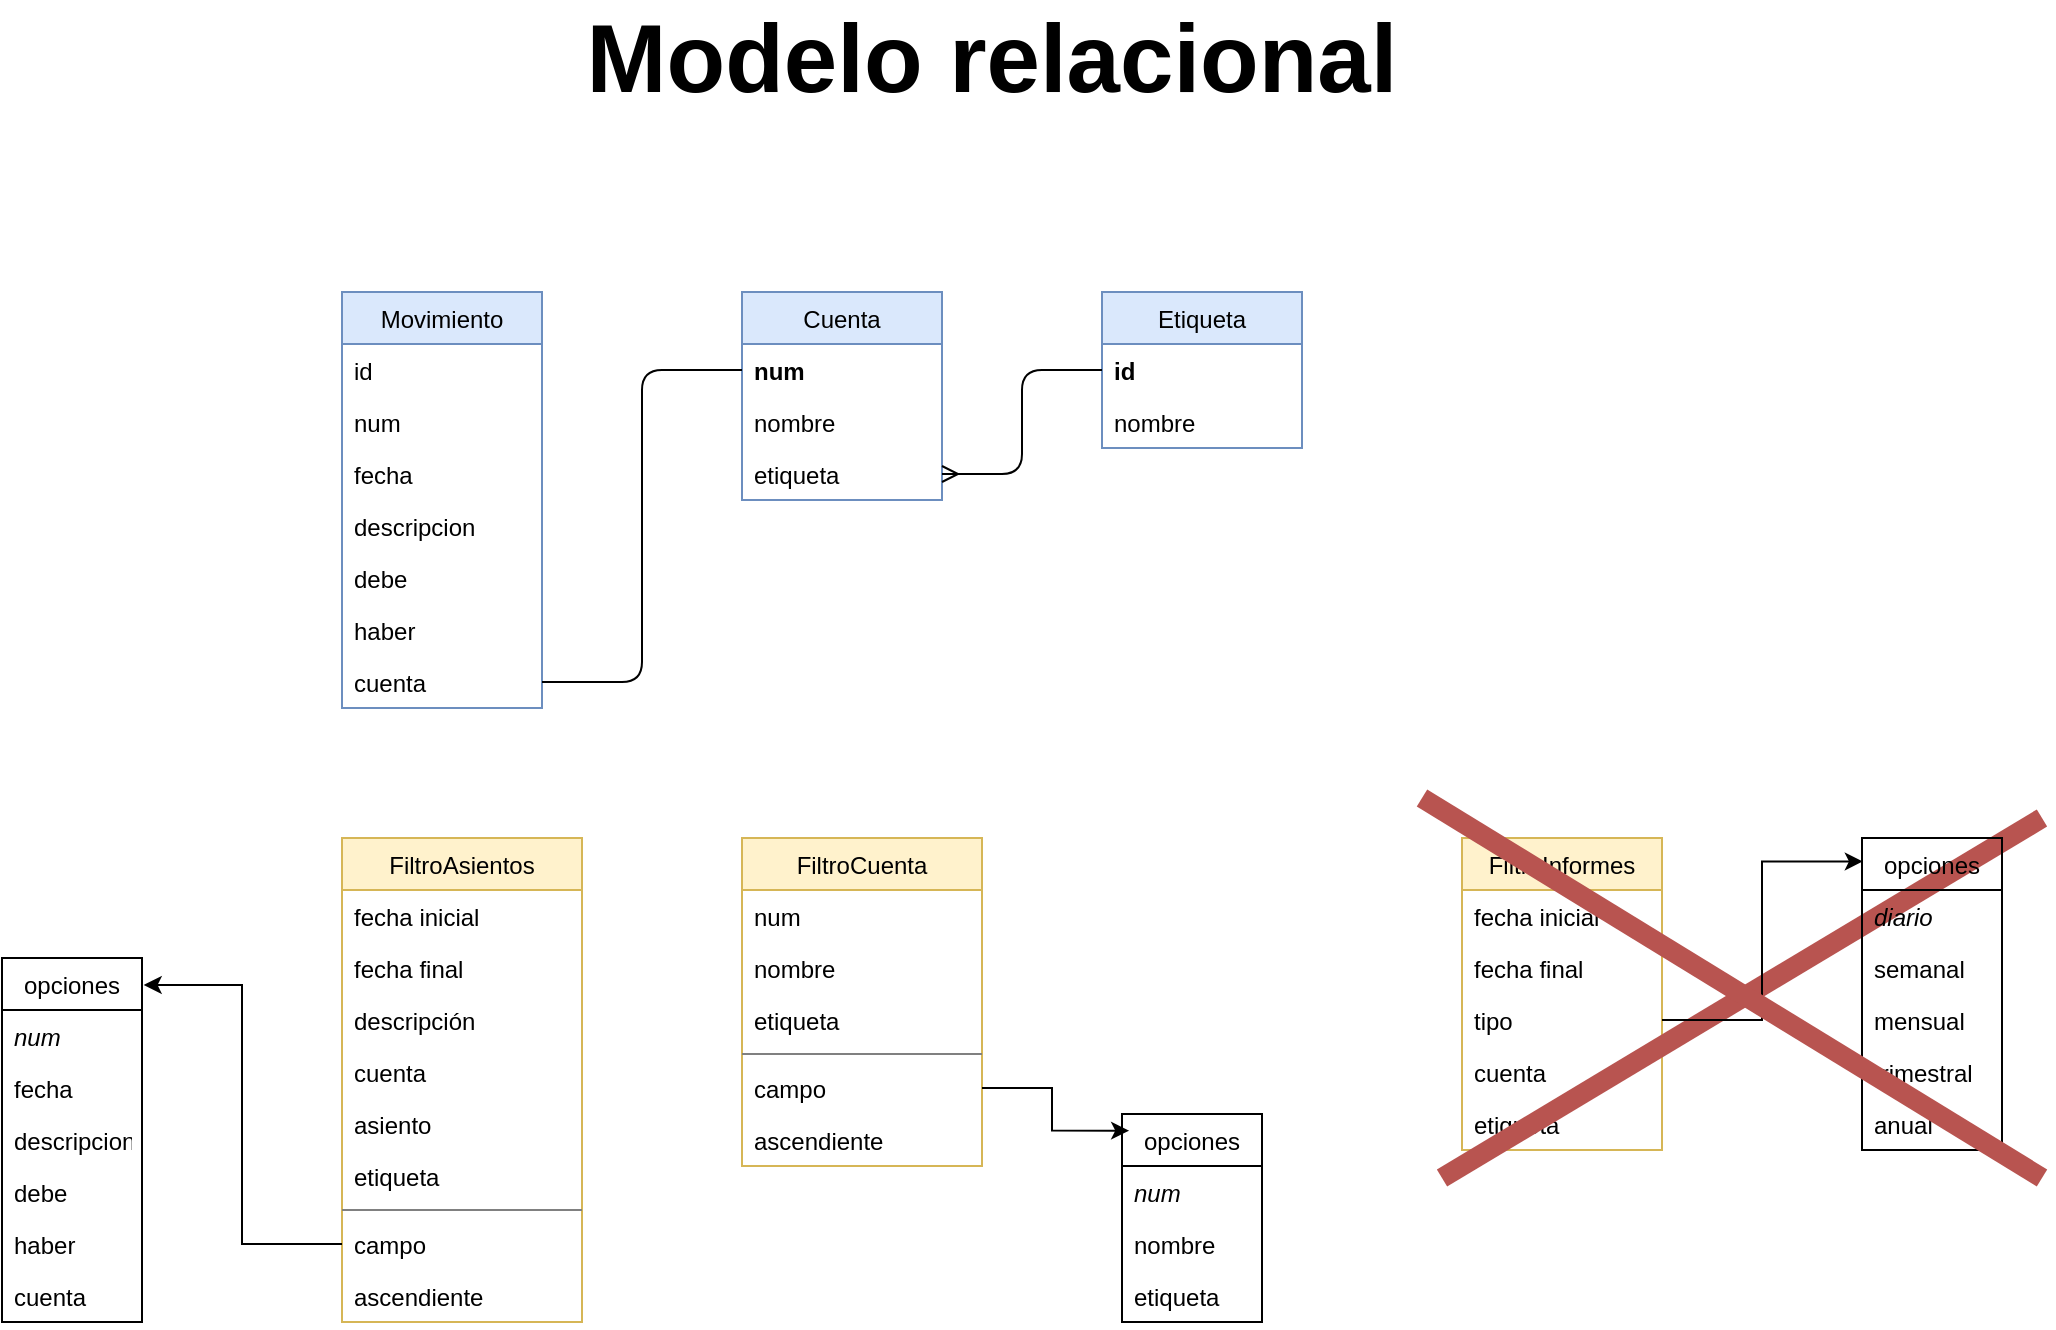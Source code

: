 <mxfile version="14.5.1" type="device"><diagram id="yINBOTNCqZc7fji032DL" name="modelos"><mxGraphModel dx="1443" dy="0" grid="1" gridSize="10" guides="1" tooltips="1" connect="1" arrows="1" fold="1" page="1" pageScale="1" pageWidth="1169" pageHeight="827" math="0" shadow="0"><root><mxCell id="0"/><mxCell id="1" parent="0"/><mxCell id="tcz2308lQxcO3o2X6OYq-7" value="FiltroInformes" style="swimlane;fontStyle=0;childLayout=stackLayout;horizontal=1;startSize=26;fillColor=#fff2cc;horizontalStack=0;resizeParent=1;resizeParentMax=0;resizeLast=0;collapsible=1;marginBottom=0;strokeColor=#d6b656;" parent="1" vertex="1"><mxGeometry x="820" y="1280" width="100" height="156" as="geometry"/></mxCell><mxCell id="tcz2308lQxcO3o2X6OYq-8" value="fecha inicial" style="text;strokeColor=none;fillColor=none;align=left;verticalAlign=top;spacingLeft=4;spacingRight=4;overflow=hidden;rotatable=0;points=[[0,0.5],[1,0.5]];portConstraint=eastwest;" parent="tcz2308lQxcO3o2X6OYq-7" vertex="1"><mxGeometry y="26" width="100" height="26" as="geometry"/></mxCell><mxCell id="tcz2308lQxcO3o2X6OYq-9" value="fecha final" style="text;strokeColor=none;fillColor=none;align=left;verticalAlign=top;spacingLeft=4;spacingRight=4;overflow=hidden;rotatable=0;points=[[0,0.5],[1,0.5]];portConstraint=eastwest;" parent="tcz2308lQxcO3o2X6OYq-7" vertex="1"><mxGeometry y="52" width="100" height="26" as="geometry"/></mxCell><mxCell id="tcz2308lQxcO3o2X6OYq-10" value="tipo" style="text;strokeColor=none;fillColor=none;align=left;verticalAlign=top;spacingLeft=4;spacingRight=4;overflow=hidden;rotatable=0;points=[[0,0.5],[1,0.5]];portConstraint=eastwest;" parent="tcz2308lQxcO3o2X6OYq-7" vertex="1"><mxGeometry y="78" width="100" height="26" as="geometry"/></mxCell><mxCell id="tcz2308lQxcO3o2X6OYq-19" value="cuenta" style="text;strokeColor=none;fillColor=none;align=left;verticalAlign=top;spacingLeft=4;spacingRight=4;overflow=hidden;rotatable=0;points=[[0,0.5],[1,0.5]];portConstraint=eastwest;" parent="tcz2308lQxcO3o2X6OYq-7" vertex="1"><mxGeometry y="104" width="100" height="26" as="geometry"/></mxCell><mxCell id="tcz2308lQxcO3o2X6OYq-20" value="etiqueta" style="text;strokeColor=none;fillColor=none;align=left;verticalAlign=top;spacingLeft=4;spacingRight=4;overflow=hidden;rotatable=0;points=[[0,0.5],[1,0.5]];portConstraint=eastwest;" parent="tcz2308lQxcO3o2X6OYq-7" vertex="1"><mxGeometry y="130" width="100" height="26" as="geometry"/></mxCell><mxCell id="WZ7ce8RDu7rcvWcWjPwQ-1" value="" style="endArrow=none;html=1;strokeWidth=10;fillColor=#f8cecc;strokeColor=#b85450;" edge="1" parent="tcz2308lQxcO3o2X6OYq-7"><mxGeometry width="50" height="50" relative="1" as="geometry"><mxPoint x="-10" y="170" as="sourcePoint"/><mxPoint x="290" y="-10" as="targetPoint"/></mxGeometry></mxCell><mxCell id="tcz2308lQxcO3o2X6OYq-12" value="opciones" style="swimlane;fontStyle=0;childLayout=stackLayout;horizontal=1;startSize=26;fillColor=none;horizontalStack=0;resizeParent=1;resizeParentMax=0;resizeLast=0;collapsible=1;marginBottom=0;" parent="1" vertex="1"><mxGeometry x="1020" y="1280" width="70" height="156" as="geometry"><mxRectangle x="990" y="1241" width="80" height="26" as="alternateBounds"/></mxGeometry></mxCell><mxCell id="tcz2308lQxcO3o2X6OYq-13" value="diario" style="text;strokeColor=none;fillColor=none;align=left;verticalAlign=top;spacingLeft=4;spacingRight=4;overflow=hidden;rotatable=0;points=[[0,0.5],[1,0.5]];portConstraint=eastwest;fontStyle=2" parent="tcz2308lQxcO3o2X6OYq-12" vertex="1"><mxGeometry y="26" width="70" height="26" as="geometry"/></mxCell><mxCell id="tcz2308lQxcO3o2X6OYq-14" value="semanal" style="text;strokeColor=none;fillColor=none;align=left;verticalAlign=top;spacingLeft=4;spacingRight=4;overflow=hidden;rotatable=0;points=[[0,0.5],[1,0.5]];portConstraint=eastwest;" parent="tcz2308lQxcO3o2X6OYq-12" vertex="1"><mxGeometry y="52" width="70" height="26" as="geometry"/></mxCell><mxCell id="tcz2308lQxcO3o2X6OYq-15" value="mensual" style="text;strokeColor=none;fillColor=none;align=left;verticalAlign=top;spacingLeft=4;spacingRight=4;overflow=hidden;rotatable=0;points=[[0,0.5],[1,0.5]];portConstraint=eastwest;" parent="tcz2308lQxcO3o2X6OYq-12" vertex="1"><mxGeometry y="78" width="70" height="26" as="geometry"/></mxCell><mxCell id="tcz2308lQxcO3o2X6OYq-16" value="trimestral" style="text;strokeColor=none;fillColor=none;align=left;verticalAlign=top;spacingLeft=4;spacingRight=4;overflow=hidden;rotatable=0;points=[[0,0.5],[1,0.5]];portConstraint=eastwest;" parent="tcz2308lQxcO3o2X6OYq-12" vertex="1"><mxGeometry y="104" width="70" height="26" as="geometry"/></mxCell><mxCell id="tcz2308lQxcO3o2X6OYq-17" value="anual" style="text;strokeColor=none;fillColor=none;align=left;verticalAlign=top;spacingLeft=4;spacingRight=4;overflow=hidden;rotatable=0;points=[[0,0.5],[1,0.5]];portConstraint=eastwest;" parent="tcz2308lQxcO3o2X6OYq-12" vertex="1"><mxGeometry y="130" width="70" height="26" as="geometry"/></mxCell><mxCell id="tcz2308lQxcO3o2X6OYq-18" style="edgeStyle=orthogonalEdgeStyle;rounded=0;orthogonalLoop=1;jettySize=auto;html=1;exitX=1;exitY=0.5;exitDx=0;exitDy=0;entryX=0.006;entryY=0.075;entryDx=0;entryDy=0;entryPerimeter=0;" parent="1" source="tcz2308lQxcO3o2X6OYq-10" target="tcz2308lQxcO3o2X6OYq-12" edge="1"><mxGeometry relative="1" as="geometry"/></mxCell><mxCell id="tcz2308lQxcO3o2X6OYq-21" value="FiltroAsientos" style="swimlane;fontStyle=0;childLayout=stackLayout;horizontal=1;startSize=26;fillColor=#fff2cc;horizontalStack=0;resizeParent=1;resizeParentMax=0;resizeLast=0;collapsible=1;marginBottom=0;strokeColor=#d6b656;" parent="1" vertex="1"><mxGeometry x="260" y="1280" width="120" height="242" as="geometry"/></mxCell><mxCell id="tcz2308lQxcO3o2X6OYq-22" value="fecha inicial" style="text;strokeColor=none;fillColor=none;align=left;verticalAlign=top;spacingLeft=4;spacingRight=4;overflow=hidden;rotatable=0;points=[[0,0.5],[1,0.5]];portConstraint=eastwest;" parent="tcz2308lQxcO3o2X6OYq-21" vertex="1"><mxGeometry y="26" width="120" height="26" as="geometry"/></mxCell><mxCell id="tcz2308lQxcO3o2X6OYq-23" value="fecha final" style="text;strokeColor=none;fillColor=none;align=left;verticalAlign=top;spacingLeft=4;spacingRight=4;overflow=hidden;rotatable=0;points=[[0,0.5],[1,0.5]];portConstraint=eastwest;" parent="tcz2308lQxcO3o2X6OYq-21" vertex="1"><mxGeometry y="52" width="120" height="26" as="geometry"/></mxCell><mxCell id="tcz2308lQxcO3o2X6OYq-24" value="descripción" style="text;strokeColor=none;fillColor=none;align=left;verticalAlign=top;spacingLeft=4;spacingRight=4;overflow=hidden;rotatable=0;points=[[0,0.5],[1,0.5]];portConstraint=eastwest;" parent="tcz2308lQxcO3o2X6OYq-21" vertex="1"><mxGeometry y="78" width="120" height="26" as="geometry"/></mxCell><mxCell id="tcz2308lQxcO3o2X6OYq-45" value="cuenta" style="text;strokeColor=none;fillColor=none;align=left;verticalAlign=top;spacingLeft=4;spacingRight=4;overflow=hidden;rotatable=0;points=[[0,0.5],[1,0.5]];portConstraint=eastwest;" parent="tcz2308lQxcO3o2X6OYq-21" vertex="1"><mxGeometry y="104" width="120" height="26" as="geometry"/></mxCell><mxCell id="tcz2308lQxcO3o2X6OYq-46" value="asiento" style="text;strokeColor=none;fillColor=none;align=left;verticalAlign=top;spacingLeft=4;spacingRight=4;overflow=hidden;rotatable=0;points=[[0,0.5],[1,0.5]];portConstraint=eastwest;" parent="tcz2308lQxcO3o2X6OYq-21" vertex="1"><mxGeometry y="130" width="120" height="26" as="geometry"/></mxCell><mxCell id="KefF7Yoh5RCBu5ZdcXFa-29" value="etiqueta" style="text;strokeColor=none;fillColor=none;align=left;verticalAlign=top;spacingLeft=4;spacingRight=4;overflow=hidden;rotatable=0;points=[[0,0.5],[1,0.5]];portConstraint=eastwest;" parent="tcz2308lQxcO3o2X6OYq-21" vertex="1"><mxGeometry y="156" width="120" height="26" as="geometry"/></mxCell><mxCell id="tcz2308lQxcO3o2X6OYq-75" value="" style="line;strokeWidth=1;fillColor=none;align=left;verticalAlign=middle;spacingTop=-1;spacingLeft=3;spacingRight=3;rotatable=0;labelPosition=right;points=[];portConstraint=eastwest;strokeColor=#808080;" parent="tcz2308lQxcO3o2X6OYq-21" vertex="1"><mxGeometry y="182" width="120" height="8" as="geometry"/></mxCell><mxCell id="tcz2308lQxcO3o2X6OYq-26" value="campo" style="text;strokeColor=none;fillColor=none;align=left;verticalAlign=top;spacingLeft=4;spacingRight=4;overflow=hidden;rotatable=0;points=[[0,0.5],[1,0.5]];portConstraint=eastwest;" parent="tcz2308lQxcO3o2X6OYq-21" vertex="1"><mxGeometry y="190" width="120" height="26" as="geometry"/></mxCell><mxCell id="tcz2308lQxcO3o2X6OYq-25" value="ascendiente" style="text;strokeColor=none;fillColor=none;align=left;verticalAlign=top;spacingLeft=4;spacingRight=4;overflow=hidden;rotatable=0;points=[[0,0.5],[1,0.5]];portConstraint=eastwest;" parent="tcz2308lQxcO3o2X6OYq-21" vertex="1"><mxGeometry y="216" width="120" height="26" as="geometry"/></mxCell><mxCell id="tcz2308lQxcO3o2X6OYq-27" value="FiltroCuenta" style="swimlane;fontStyle=0;childLayout=stackLayout;horizontal=1;startSize=26;fillColor=#fff2cc;horizontalStack=0;resizeParent=1;resizeParentMax=0;resizeLast=0;collapsible=1;marginBottom=0;strokeColor=#d6b656;" parent="1" vertex="1"><mxGeometry x="460" y="1280" width="120" height="164" as="geometry"/></mxCell><mxCell id="tcz2308lQxcO3o2X6OYq-28" value="num" style="text;strokeColor=none;fillColor=none;align=left;verticalAlign=top;spacingLeft=4;spacingRight=4;overflow=hidden;rotatable=0;points=[[0,0.5],[1,0.5]];portConstraint=eastwest;" parent="tcz2308lQxcO3o2X6OYq-27" vertex="1"><mxGeometry y="26" width="120" height="26" as="geometry"/></mxCell><mxCell id="tcz2308lQxcO3o2X6OYq-29" value="nombre" style="text;strokeColor=none;fillColor=none;align=left;verticalAlign=top;spacingLeft=4;spacingRight=4;overflow=hidden;rotatable=0;points=[[0,0.5],[1,0.5]];portConstraint=eastwest;" parent="tcz2308lQxcO3o2X6OYq-27" vertex="1"><mxGeometry y="52" width="120" height="26" as="geometry"/></mxCell><mxCell id="tcz2308lQxcO3o2X6OYq-86" value="etiqueta" style="text;strokeColor=none;fillColor=none;align=left;verticalAlign=top;spacingLeft=4;spacingRight=4;overflow=hidden;rotatable=0;points=[[0,0.5],[1,0.5]];portConstraint=eastwest;" parent="tcz2308lQxcO3o2X6OYq-27" vertex="1"><mxGeometry y="78" width="120" height="26" as="geometry"/></mxCell><mxCell id="tcz2308lQxcO3o2X6OYq-74" value="" style="line;strokeWidth=1;fillColor=none;align=left;verticalAlign=middle;spacingTop=-1;spacingLeft=3;spacingRight=3;rotatable=0;labelPosition=right;points=[];portConstraint=eastwest;strokeColor=#808080;" parent="tcz2308lQxcO3o2X6OYq-27" vertex="1"><mxGeometry y="104" width="120" height="8" as="geometry"/></mxCell><mxCell id="tcz2308lQxcO3o2X6OYq-32" value="campo" style="text;strokeColor=none;fillColor=none;align=left;verticalAlign=top;spacingLeft=4;spacingRight=4;overflow=hidden;rotatable=0;points=[[0,0.5],[1,0.5]];portConstraint=eastwest;" parent="tcz2308lQxcO3o2X6OYq-27" vertex="1"><mxGeometry y="112" width="120" height="26" as="geometry"/></mxCell><mxCell id="tcz2308lQxcO3o2X6OYq-31" value="ascendiente" style="text;strokeColor=none;fillColor=none;align=left;verticalAlign=top;spacingLeft=4;spacingRight=4;overflow=hidden;rotatable=0;points=[[0,0.5],[1,0.5]];portConstraint=eastwest;" parent="tcz2308lQxcO3o2X6OYq-27" vertex="1"><mxGeometry y="138" width="120" height="26" as="geometry"/></mxCell><mxCell id="tcz2308lQxcO3o2X6OYq-48" value="Movimiento" style="swimlane;fontStyle=0;childLayout=stackLayout;horizontal=1;startSize=26;fillColor=#dae8fc;horizontalStack=0;resizeParent=1;resizeParentMax=0;resizeLast=0;collapsible=1;marginBottom=0;strokeColor=#6c8ebf;" parent="1" vertex="1"><mxGeometry x="260" y="1007" width="100" height="208" as="geometry"/></mxCell><mxCell id="tcz2308lQxcO3o2X6OYq-85" value="id" style="text;strokeColor=none;fillColor=none;align=left;verticalAlign=top;spacingLeft=4;spacingRight=4;overflow=hidden;rotatable=0;points=[[0,0.5],[1,0.5]];portConstraint=eastwest;fontStyle=0" parent="tcz2308lQxcO3o2X6OYq-48" vertex="1"><mxGeometry y="26" width="100" height="26" as="geometry"/></mxCell><mxCell id="tcz2308lQxcO3o2X6OYq-49" value="num" style="text;strokeColor=none;fillColor=none;align=left;verticalAlign=top;spacingLeft=4;spacingRight=4;overflow=hidden;rotatable=0;points=[[0,0.5],[1,0.5]];portConstraint=eastwest;fontStyle=0" parent="tcz2308lQxcO3o2X6OYq-48" vertex="1"><mxGeometry y="52" width="100" height="26" as="geometry"/></mxCell><mxCell id="tcz2308lQxcO3o2X6OYq-60" value="fecha" style="text;strokeColor=none;fillColor=none;align=left;verticalAlign=top;spacingLeft=4;spacingRight=4;overflow=hidden;rotatable=0;points=[[0,0.5],[1,0.5]];portConstraint=eastwest;" parent="tcz2308lQxcO3o2X6OYq-48" vertex="1"><mxGeometry y="78" width="100" height="26" as="geometry"/></mxCell><mxCell id="tcz2308lQxcO3o2X6OYq-50" value="descripcion" style="text;strokeColor=none;fillColor=none;align=left;verticalAlign=top;spacingLeft=4;spacingRight=4;overflow=hidden;rotatable=0;points=[[0,0.5],[1,0.5]];portConstraint=eastwest;" parent="tcz2308lQxcO3o2X6OYq-48" vertex="1"><mxGeometry y="104" width="100" height="26" as="geometry"/></mxCell><mxCell id="tcz2308lQxcO3o2X6OYq-51" value="debe" style="text;strokeColor=none;fillColor=none;align=left;verticalAlign=top;spacingLeft=4;spacingRight=4;overflow=hidden;rotatable=0;points=[[0,0.5],[1,0.5]];portConstraint=eastwest;" parent="tcz2308lQxcO3o2X6OYq-48" vertex="1"><mxGeometry y="130" width="100" height="26" as="geometry"/></mxCell><mxCell id="tcz2308lQxcO3o2X6OYq-52" value="haber" style="text;strokeColor=none;fillColor=none;align=left;verticalAlign=top;spacingLeft=4;spacingRight=4;overflow=hidden;rotatable=0;points=[[0,0.5],[1,0.5]];portConstraint=eastwest;" parent="tcz2308lQxcO3o2X6OYq-48" vertex="1"><mxGeometry y="156" width="100" height="26" as="geometry"/></mxCell><mxCell id="tcz2308lQxcO3o2X6OYq-53" value="cuenta" style="text;strokeColor=none;fillColor=none;align=left;verticalAlign=top;spacingLeft=4;spacingRight=4;overflow=hidden;rotatable=0;points=[[0,0.5],[1,0.5]];portConstraint=eastwest;" parent="tcz2308lQxcO3o2X6OYq-48" vertex="1"><mxGeometry y="182" width="100" height="26" as="geometry"/></mxCell><mxCell id="tcz2308lQxcO3o2X6OYq-54" value="Cuenta" style="swimlane;fontStyle=0;childLayout=stackLayout;horizontal=1;startSize=26;fillColor=#dae8fc;horizontalStack=0;resizeParent=1;resizeParentMax=0;resizeLast=0;collapsible=1;marginBottom=0;strokeColor=#6c8ebf;" parent="1" vertex="1"><mxGeometry x="460" y="1007" width="100" height="104" as="geometry"/></mxCell><mxCell id="tcz2308lQxcO3o2X6OYq-55" value="num" style="text;strokeColor=none;fillColor=none;align=left;verticalAlign=top;spacingLeft=4;spacingRight=4;overflow=hidden;rotatable=0;points=[[0,0.5],[1,0.5]];portConstraint=eastwest;fontStyle=1" parent="tcz2308lQxcO3o2X6OYq-54" vertex="1"><mxGeometry y="26" width="100" height="26" as="geometry"/></mxCell><mxCell id="tcz2308lQxcO3o2X6OYq-56" value="nombre" style="text;strokeColor=none;fillColor=none;align=left;verticalAlign=top;spacingLeft=4;spacingRight=4;overflow=hidden;rotatable=0;points=[[0,0.5],[1,0.5]];portConstraint=eastwest;" parent="tcz2308lQxcO3o2X6OYq-54" vertex="1"><mxGeometry y="52" width="100" height="26" as="geometry"/></mxCell><mxCell id="tcz2308lQxcO3o2X6OYq-61" value="etiqueta" style="text;strokeColor=none;fillColor=none;align=left;verticalAlign=top;spacingLeft=4;spacingRight=4;overflow=hidden;rotatable=0;points=[[0,0.5],[1,0.5]];portConstraint=eastwest;" parent="tcz2308lQxcO3o2X6OYq-54" vertex="1"><mxGeometry y="78" width="100" height="26" as="geometry"/></mxCell><mxCell id="tcz2308lQxcO3o2X6OYq-63" value="Etiqueta" style="swimlane;fontStyle=0;childLayout=stackLayout;horizontal=1;startSize=26;fillColor=#dae8fc;horizontalStack=0;resizeParent=1;resizeParentMax=0;resizeLast=0;collapsible=1;marginBottom=0;strokeColor=#6c8ebf;" parent="1" vertex="1"><mxGeometry x="640" y="1007" width="100" height="78" as="geometry"/></mxCell><mxCell id="tcz2308lQxcO3o2X6OYq-64" value="id" style="text;strokeColor=none;fillColor=none;align=left;verticalAlign=top;spacingLeft=4;spacingRight=4;overflow=hidden;rotatable=0;points=[[0,0.5],[1,0.5]];portConstraint=eastwest;fontStyle=1" parent="tcz2308lQxcO3o2X6OYq-63" vertex="1"><mxGeometry y="26" width="100" height="26" as="geometry"/></mxCell><mxCell id="tcz2308lQxcO3o2X6OYq-65" value="nombre" style="text;strokeColor=none;fillColor=none;align=left;verticalAlign=top;spacingLeft=4;spacingRight=4;overflow=hidden;rotatable=0;points=[[0,0.5],[1,0.5]];portConstraint=eastwest;" parent="tcz2308lQxcO3o2X6OYq-63" vertex="1"><mxGeometry y="52" width="100" height="26" as="geometry"/></mxCell><mxCell id="tcz2308lQxcO3o2X6OYq-83" value="" style="endArrow=none;html=1;exitX=1;exitY=0.5;exitDx=0;exitDy=0;entryX=0;entryY=0.5;entryDx=0;entryDy=0;startArrow=ERmany;startFill=0;endFill=0;edgeStyle=orthogonalEdgeStyle;" parent="1" source="tcz2308lQxcO3o2X6OYq-61" target="tcz2308lQxcO3o2X6OYq-64" edge="1"><mxGeometry width="50" height="50" relative="1" as="geometry"><mxPoint x="680" y="997" as="sourcePoint"/><mxPoint x="730" y="947" as="targetPoint"/></mxGeometry></mxCell><mxCell id="tcz2308lQxcO3o2X6OYq-84" value="" style="endArrow=none;html=1;exitX=1;exitY=0.5;exitDx=0;exitDy=0;entryX=0;entryY=0.5;entryDx=0;entryDy=0;startArrow=none;startFill=0;endFill=0;edgeStyle=orthogonalEdgeStyle;" parent="1" source="tcz2308lQxcO3o2X6OYq-53" target="tcz2308lQxcO3o2X6OYq-55" edge="1"><mxGeometry width="50" height="50" relative="1" as="geometry"><mxPoint x="450" y="1179" as="sourcePoint"/><mxPoint x="530" y="1127" as="targetPoint"/></mxGeometry></mxCell><mxCell id="tcz2308lQxcO3o2X6OYq-87" value="Modelo relacional" style="text;html=1;strokeColor=none;fillColor=none;align=center;verticalAlign=middle;whiteSpace=wrap;rounded=0;fontSize=48;fontStyle=1" parent="1" vertex="1"><mxGeometry x="350" y="880" width="470" height="20" as="geometry"/></mxCell><mxCell id="KefF7Yoh5RCBu5ZdcXFa-1" value="opciones" style="swimlane;fontStyle=0;childLayout=stackLayout;horizontal=1;startSize=26;fillColor=none;horizontalStack=0;resizeParent=1;resizeParentMax=0;resizeLast=0;collapsible=1;marginBottom=0;" parent="1" vertex="1"><mxGeometry x="90" y="1340" width="70" height="182" as="geometry"><mxRectangle x="990" y="1241" width="80" height="26" as="alternateBounds"/></mxGeometry></mxCell><mxCell id="KefF7Yoh5RCBu5ZdcXFa-2" value="num" style="text;strokeColor=none;fillColor=none;align=left;verticalAlign=top;spacingLeft=4;spacingRight=4;overflow=hidden;rotatable=0;points=[[0,0.5],[1,0.5]];portConstraint=eastwest;fontStyle=2" parent="KefF7Yoh5RCBu5ZdcXFa-1" vertex="1"><mxGeometry y="26" width="70" height="26" as="geometry"/></mxCell><mxCell id="KefF7Yoh5RCBu5ZdcXFa-3" value="fecha" style="text;strokeColor=none;fillColor=none;align=left;verticalAlign=top;spacingLeft=4;spacingRight=4;overflow=hidden;rotatable=0;points=[[0,0.5],[1,0.5]];portConstraint=eastwest;" parent="KefF7Yoh5RCBu5ZdcXFa-1" vertex="1"><mxGeometry y="52" width="70" height="26" as="geometry"/></mxCell><mxCell id="KefF7Yoh5RCBu5ZdcXFa-4" value="descripcion" style="text;strokeColor=none;fillColor=none;align=left;verticalAlign=top;spacingLeft=4;spacingRight=4;overflow=hidden;rotatable=0;points=[[0,0.5],[1,0.5]];portConstraint=eastwest;" parent="KefF7Yoh5RCBu5ZdcXFa-1" vertex="1"><mxGeometry y="78" width="70" height="26" as="geometry"/></mxCell><mxCell id="KefF7Yoh5RCBu5ZdcXFa-5" value="debe" style="text;strokeColor=none;fillColor=none;align=left;verticalAlign=top;spacingLeft=4;spacingRight=4;overflow=hidden;rotatable=0;points=[[0,0.5],[1,0.5]];portConstraint=eastwest;" parent="KefF7Yoh5RCBu5ZdcXFa-1" vertex="1"><mxGeometry y="104" width="70" height="26" as="geometry"/></mxCell><mxCell id="KefF7Yoh5RCBu5ZdcXFa-6" value="haber" style="text;strokeColor=none;fillColor=none;align=left;verticalAlign=top;spacingLeft=4;spacingRight=4;overflow=hidden;rotatable=0;points=[[0,0.5],[1,0.5]];portConstraint=eastwest;" parent="KefF7Yoh5RCBu5ZdcXFa-1" vertex="1"><mxGeometry y="130" width="70" height="26" as="geometry"/></mxCell><mxCell id="KefF7Yoh5RCBu5ZdcXFa-9" value="cuenta" style="text;strokeColor=none;fillColor=none;align=left;verticalAlign=top;spacingLeft=4;spacingRight=4;overflow=hidden;rotatable=0;points=[[0,0.5],[1,0.5]];portConstraint=eastwest;" parent="KefF7Yoh5RCBu5ZdcXFa-1" vertex="1"><mxGeometry y="156" width="70" height="26" as="geometry"/></mxCell><mxCell id="KefF7Yoh5RCBu5ZdcXFa-10" style="edgeStyle=orthogonalEdgeStyle;rounded=0;orthogonalLoop=1;jettySize=auto;html=1;entryX=1.012;entryY=0.074;entryDx=0;entryDy=0;entryPerimeter=0;" parent="1" source="tcz2308lQxcO3o2X6OYq-26" target="KefF7Yoh5RCBu5ZdcXFa-1" edge="1"><mxGeometry relative="1" as="geometry"/></mxCell><mxCell id="KefF7Yoh5RCBu5ZdcXFa-20" value="opciones" style="swimlane;fontStyle=0;childLayout=stackLayout;horizontal=1;startSize=26;fillColor=none;horizontalStack=0;resizeParent=1;resizeParentMax=0;resizeLast=0;collapsible=1;marginBottom=0;" parent="1" vertex="1"><mxGeometry x="650" y="1418" width="70" height="104" as="geometry"><mxRectangle x="990" y="1241" width="80" height="26" as="alternateBounds"/></mxGeometry></mxCell><mxCell id="KefF7Yoh5RCBu5ZdcXFa-21" value="num" style="text;strokeColor=none;fillColor=none;align=left;verticalAlign=top;spacingLeft=4;spacingRight=4;overflow=hidden;rotatable=0;points=[[0,0.5],[1,0.5]];portConstraint=eastwest;fontStyle=2" parent="KefF7Yoh5RCBu5ZdcXFa-20" vertex="1"><mxGeometry y="26" width="70" height="26" as="geometry"/></mxCell><mxCell id="KefF7Yoh5RCBu5ZdcXFa-22" value="nombre" style="text;strokeColor=none;fillColor=none;align=left;verticalAlign=top;spacingLeft=4;spacingRight=4;overflow=hidden;rotatable=0;points=[[0,0.5],[1,0.5]];portConstraint=eastwest;" parent="KefF7Yoh5RCBu5ZdcXFa-20" vertex="1"><mxGeometry y="52" width="70" height="26" as="geometry"/></mxCell><mxCell id="KefF7Yoh5RCBu5ZdcXFa-23" value="etiqueta" style="text;strokeColor=none;fillColor=none;align=left;verticalAlign=top;spacingLeft=4;spacingRight=4;overflow=hidden;rotatable=0;points=[[0,0.5],[1,0.5]];portConstraint=eastwest;" parent="KefF7Yoh5RCBu5ZdcXFa-20" vertex="1"><mxGeometry y="78" width="70" height="26" as="geometry"/></mxCell><mxCell id="KefF7Yoh5RCBu5ZdcXFa-27" style="edgeStyle=orthogonalEdgeStyle;rounded=0;orthogonalLoop=1;jettySize=auto;html=1;exitX=1;exitY=0.5;exitDx=0;exitDy=0;entryX=0.051;entryY=0.08;entryDx=0;entryDy=0;entryPerimeter=0;" parent="1" source="tcz2308lQxcO3o2X6OYq-32" target="KefF7Yoh5RCBu5ZdcXFa-20" edge="1"><mxGeometry relative="1" as="geometry"/></mxCell><mxCell id="WZ7ce8RDu7rcvWcWjPwQ-2" value="" style="endArrow=none;html=1;strokeWidth=10;fillColor=#f8cecc;strokeColor=#b85450;" edge="1" parent="1"><mxGeometry width="50" height="50" relative="1" as="geometry"><mxPoint x="800" y="1260" as="sourcePoint"/><mxPoint x="1110" y="1450" as="targetPoint"/></mxGeometry></mxCell></root></mxGraphModel></diagram></mxfile>